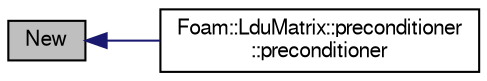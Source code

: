 digraph "New"
{
  bgcolor="transparent";
  edge [fontname="FreeSans",fontsize="10",labelfontname="FreeSans",labelfontsize="10"];
  node [fontname="FreeSans",fontsize="10",shape=record];
  rankdir="LR";
  Node1039 [label="New",height=0.2,width=0.4,color="black", fillcolor="grey75", style="filled", fontcolor="black"];
  Node1039 -> Node1040 [dir="back",color="midnightblue",fontsize="10",style="solid",fontname="FreeSans"];
  Node1040 [label="Foam::LduMatrix::preconditioner\l::preconditioner",height=0.2,width=0.4,color="black",URL="$a26802.html#a2180466b379da60722992b13322f667f"];
}
